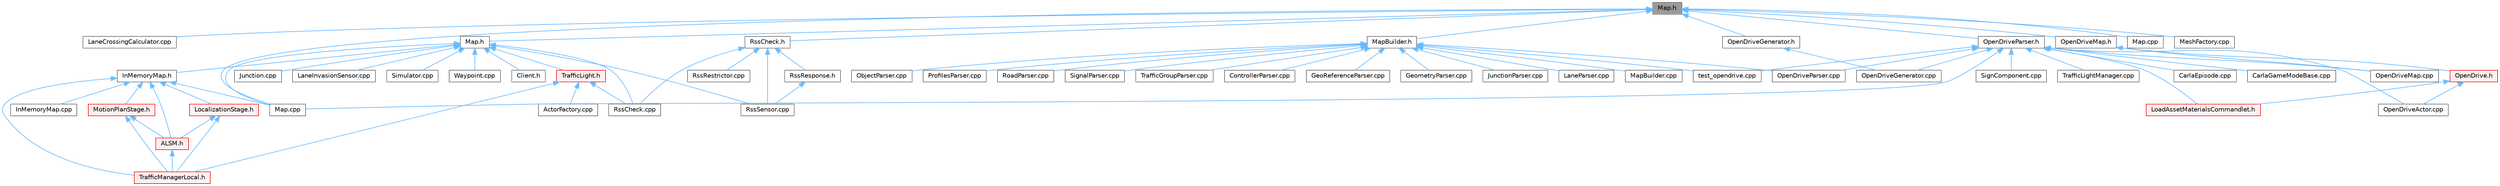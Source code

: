 digraph "Map.h"
{
 // INTERACTIVE_SVG=YES
 // LATEX_PDF_SIZE
  bgcolor="transparent";
  edge [fontname=Helvetica,fontsize=10,labelfontname=Helvetica,labelfontsize=10];
  node [fontname=Helvetica,fontsize=10,shape=box,height=0.2,width=0.4];
  Node1 [id="Node000001",label="Map.h",height=0.2,width=0.4,color="gray40", fillcolor="grey60", style="filled", fontcolor="black",tooltip=" "];
  Node1 -> Node2 [id="edge1_Node000001_Node000002",dir="back",color="steelblue1",style="solid",tooltip=" "];
  Node2 [id="Node000002",label="LaneCrossingCalculator.cpp",height=0.2,width=0.4,color="grey40", fillcolor="white", style="filled",URL="$d5/da4/LaneCrossingCalculator_8cpp.html",tooltip=" "];
  Node1 -> Node3 [id="edge2_Node000001_Node000003",dir="back",color="steelblue1",style="solid",tooltip=" "];
  Node3 [id="Node000003",label="Map.cpp",height=0.2,width=0.4,color="grey40", fillcolor="white", style="filled",URL="$db/da0/client_2Map_8cpp.html",tooltip=" "];
  Node1 -> Node4 [id="edge3_Node000001_Node000004",dir="back",color="steelblue1",style="solid",tooltip=" "];
  Node4 [id="Node000004",label="Map.cpp",height=0.2,width=0.4,color="grey40", fillcolor="white", style="filled",URL="$d9/d5a/road_2Map_8cpp.html",tooltip=" "];
  Node1 -> Node5 [id="edge4_Node000001_Node000005",dir="back",color="steelblue1",style="solid",tooltip=" "];
  Node5 [id="Node000005",label="Map.h",height=0.2,width=0.4,color="grey40", fillcolor="white", style="filled",URL="$d4/d9d/client_2Map_8h.html",tooltip=" "];
  Node5 -> Node6 [id="edge5_Node000005_Node000006",dir="back",color="steelblue1",style="solid",tooltip=" "];
  Node6 [id="Node000006",label="Client.h",height=0.2,width=0.4,color="grey40", fillcolor="white", style="filled",URL="$dd/de3/client_2Client_8h.html",tooltip=" "];
  Node5 -> Node7 [id="edge6_Node000005_Node000007",dir="back",color="steelblue1",style="solid",tooltip=" "];
  Node7 [id="Node000007",label="InMemoryMap.h",height=0.2,width=0.4,color="grey40", fillcolor="white", style="filled",URL="$d3/d89/InMemoryMap_8h.html",tooltip=" "];
  Node7 -> Node8 [id="edge7_Node000007_Node000008",dir="back",color="steelblue1",style="solid",tooltip=" "];
  Node8 [id="Node000008",label="ALSM.h",height=0.2,width=0.4,color="red", fillcolor="#FFF0F0", style="filled",URL="$dc/d2c/ALSM_8h.html",tooltip=" "];
  Node8 -> Node10 [id="edge8_Node000008_Node000010",dir="back",color="steelblue1",style="solid",tooltip=" "];
  Node10 [id="Node000010",label="TrafficManagerLocal.h",height=0.2,width=0.4,color="red", fillcolor="#FFF0F0", style="filled",URL="$db/ddf/TrafficManagerLocal_8h.html",tooltip=" "];
  Node7 -> Node13 [id="edge9_Node000007_Node000013",dir="back",color="steelblue1",style="solid",tooltip=" "];
  Node13 [id="Node000013",label="InMemoryMap.cpp",height=0.2,width=0.4,color="grey40", fillcolor="white", style="filled",URL="$d4/d89/InMemoryMap_8cpp.html",tooltip=" "];
  Node7 -> Node14 [id="edge10_Node000007_Node000014",dir="back",color="steelblue1",style="solid",tooltip=" "];
  Node14 [id="Node000014",label="LocalizationStage.h",height=0.2,width=0.4,color="red", fillcolor="#FFF0F0", style="filled",URL="$d9/df4/LocalizationStage_8h.html",tooltip=" "];
  Node14 -> Node8 [id="edge11_Node000014_Node000008",dir="back",color="steelblue1",style="solid",tooltip=" "];
  Node14 -> Node10 [id="edge12_Node000014_Node000010",dir="back",color="steelblue1",style="solid",tooltip=" "];
  Node7 -> Node3 [id="edge13_Node000007_Node000003",dir="back",color="steelblue1",style="solid",tooltip=" "];
  Node7 -> Node16 [id="edge14_Node000007_Node000016",dir="back",color="steelblue1",style="solid",tooltip=" "];
  Node16 [id="Node000016",label="MotionPlanStage.h",height=0.2,width=0.4,color="red", fillcolor="#FFF0F0", style="filled",URL="$d3/d00/MotionPlanStage_8h.html",tooltip=" "];
  Node16 -> Node8 [id="edge15_Node000016_Node000008",dir="back",color="steelblue1",style="solid",tooltip=" "];
  Node16 -> Node10 [id="edge16_Node000016_Node000010",dir="back",color="steelblue1",style="solid",tooltip=" "];
  Node7 -> Node10 [id="edge17_Node000007_Node000010",dir="back",color="steelblue1",style="solid",tooltip=" "];
  Node5 -> Node18 [id="edge18_Node000005_Node000018",dir="back",color="steelblue1",style="solid",tooltip=" "];
  Node18 [id="Node000018",label="Junction.cpp",height=0.2,width=0.4,color="grey40", fillcolor="white", style="filled",URL="$da/d17/Junction_8cpp.html",tooltip=" "];
  Node5 -> Node19 [id="edge19_Node000005_Node000019",dir="back",color="steelblue1",style="solid",tooltip=" "];
  Node19 [id="Node000019",label="LaneInvasionSensor.cpp",height=0.2,width=0.4,color="grey40", fillcolor="white", style="filled",URL="$dd/dbc/LibCarla_2source_2carla_2client_2LaneInvasionSensor_8cpp.html",tooltip=" "];
  Node5 -> Node3 [id="edge20_Node000005_Node000003",dir="back",color="steelblue1",style="solid",tooltip=" "];
  Node5 -> Node20 [id="edge21_Node000005_Node000020",dir="back",color="steelblue1",style="solid",tooltip=" "];
  Node20 [id="Node000020",label="RssCheck.cpp",height=0.2,width=0.4,color="grey40", fillcolor="white", style="filled",URL="$d0/dce/RssCheck_8cpp.html",tooltip=" "];
  Node5 -> Node21 [id="edge22_Node000005_Node000021",dir="back",color="steelblue1",style="solid",tooltip=" "];
  Node21 [id="Node000021",label="RssSensor.cpp",height=0.2,width=0.4,color="grey40", fillcolor="white", style="filled",URL="$d8/d77/LibCarla_2source_2carla_2rss_2RssSensor_8cpp.html",tooltip=" "];
  Node5 -> Node22 [id="edge23_Node000005_Node000022",dir="back",color="steelblue1",style="solid",tooltip=" "];
  Node22 [id="Node000022",label="Simulator.cpp",height=0.2,width=0.4,color="grey40", fillcolor="white", style="filled",URL="$d2/d0c/Simulator_8cpp.html",tooltip=" "];
  Node5 -> Node23 [id="edge24_Node000005_Node000023",dir="back",color="steelblue1",style="solid",tooltip=" "];
  Node23 [id="Node000023",label="TrafficLight.h",height=0.2,width=0.4,color="red", fillcolor="#FFF0F0", style="filled",URL="$d5/d9e/TrafficLight_8h.html",tooltip=" "];
  Node23 -> Node24 [id="edge25_Node000023_Node000024",dir="back",color="steelblue1",style="solid",tooltip=" "];
  Node24 [id="Node000024",label="ActorFactory.cpp",height=0.2,width=0.4,color="grey40", fillcolor="white", style="filled",URL="$df/dd6/ActorFactory_8cpp.html",tooltip=" "];
  Node23 -> Node20 [id="edge26_Node000023_Node000020",dir="back",color="steelblue1",style="solid",tooltip=" "];
  Node23 -> Node10 [id="edge27_Node000023_Node000010",dir="back",color="steelblue1",style="solid",tooltip=" "];
  Node5 -> Node47 [id="edge28_Node000005_Node000047",dir="back",color="steelblue1",style="solid",tooltip=" "];
  Node47 [id="Node000047",label="Waypoint.cpp",height=0.2,width=0.4,color="grey40", fillcolor="white", style="filled",URL="$d7/def/client_2Waypoint_8cpp.html",tooltip=" "];
  Node1 -> Node48 [id="edge29_Node000001_Node000048",dir="back",color="steelblue1",style="solid",tooltip=" "];
  Node48 [id="Node000048",label="MapBuilder.h",height=0.2,width=0.4,color="grey40", fillcolor="white", style="filled",URL="$de/d3b/MapBuilder_8h.html",tooltip=" "];
  Node48 -> Node49 [id="edge30_Node000048_Node000049",dir="back",color="steelblue1",style="solid",tooltip=" "];
  Node49 [id="Node000049",label="ControllerParser.cpp",height=0.2,width=0.4,color="grey40", fillcolor="white", style="filled",URL="$df/d60/ControllerParser_8cpp.html",tooltip=" "];
  Node48 -> Node50 [id="edge31_Node000048_Node000050",dir="back",color="steelblue1",style="solid",tooltip=" "];
  Node50 [id="Node000050",label="GeoReferenceParser.cpp",height=0.2,width=0.4,color="grey40", fillcolor="white", style="filled",URL="$d9/d3e/GeoReferenceParser_8cpp.html",tooltip=" "];
  Node48 -> Node51 [id="edge32_Node000048_Node000051",dir="back",color="steelblue1",style="solid",tooltip=" "];
  Node51 [id="Node000051",label="GeometryParser.cpp",height=0.2,width=0.4,color="grey40", fillcolor="white", style="filled",URL="$d8/d49/GeometryParser_8cpp.html",tooltip=" "];
  Node48 -> Node52 [id="edge33_Node000048_Node000052",dir="back",color="steelblue1",style="solid",tooltip=" "];
  Node52 [id="Node000052",label="JunctionParser.cpp",height=0.2,width=0.4,color="grey40", fillcolor="white", style="filled",URL="$d6/d98/JunctionParser_8cpp.html",tooltip=" "];
  Node48 -> Node53 [id="edge34_Node000048_Node000053",dir="back",color="steelblue1",style="solid",tooltip=" "];
  Node53 [id="Node000053",label="LaneParser.cpp",height=0.2,width=0.4,color="grey40", fillcolor="white", style="filled",URL="$d0/d2e/LaneParser_8cpp.html",tooltip=" "];
  Node48 -> Node54 [id="edge35_Node000048_Node000054",dir="back",color="steelblue1",style="solid",tooltip=" "];
  Node54 [id="Node000054",label="MapBuilder.cpp",height=0.2,width=0.4,color="grey40", fillcolor="white", style="filled",URL="$df/da9/MapBuilder_8cpp.html",tooltip=" "];
  Node48 -> Node55 [id="edge36_Node000048_Node000055",dir="back",color="steelblue1",style="solid",tooltip=" "];
  Node55 [id="Node000055",label="ObjectParser.cpp",height=0.2,width=0.4,color="grey40", fillcolor="white", style="filled",URL="$d9/df7/ObjectParser_8cpp.html",tooltip=" "];
  Node48 -> Node56 [id="edge37_Node000048_Node000056",dir="back",color="steelblue1",style="solid",tooltip=" "];
  Node56 [id="Node000056",label="OpenDriveParser.cpp",height=0.2,width=0.4,color="grey40", fillcolor="white", style="filled",URL="$da/d5a/OpenDriveParser_8cpp.html",tooltip=" "];
  Node48 -> Node57 [id="edge38_Node000048_Node000057",dir="back",color="steelblue1",style="solid",tooltip=" "];
  Node57 [id="Node000057",label="ProfilesParser.cpp",height=0.2,width=0.4,color="grey40", fillcolor="white", style="filled",URL="$d4/d6a/ProfilesParser_8cpp.html",tooltip=" "];
  Node48 -> Node58 [id="edge39_Node000048_Node000058",dir="back",color="steelblue1",style="solid",tooltip=" "];
  Node58 [id="Node000058",label="RoadParser.cpp",height=0.2,width=0.4,color="grey40", fillcolor="white", style="filled",URL="$d7/d69/RoadParser_8cpp.html",tooltip=" "];
  Node48 -> Node59 [id="edge40_Node000048_Node000059",dir="back",color="steelblue1",style="solid",tooltip=" "];
  Node59 [id="Node000059",label="SignalParser.cpp",height=0.2,width=0.4,color="grey40", fillcolor="white", style="filled",URL="$d1/d01/SignalParser_8cpp.html",tooltip=" "];
  Node48 -> Node60 [id="edge41_Node000048_Node000060",dir="back",color="steelblue1",style="solid",tooltip=" "];
  Node60 [id="Node000060",label="TrafficGroupParser.cpp",height=0.2,width=0.4,color="grey40", fillcolor="white", style="filled",URL="$d3/d28/TrafficGroupParser_8cpp.html",tooltip=" "];
  Node48 -> Node61 [id="edge42_Node000048_Node000061",dir="back",color="steelblue1",style="solid",tooltip=" "];
  Node61 [id="Node000061",label="test_opendrive.cpp",height=0.2,width=0.4,color="grey40", fillcolor="white", style="filled",URL="$d1/dc0/test__opendrive_8cpp.html",tooltip=" "];
  Node1 -> Node62 [id="edge43_Node000001_Node000062",dir="back",color="steelblue1",style="solid",tooltip=" "];
  Node62 [id="Node000062",label="MeshFactory.cpp",height=0.2,width=0.4,color="grey40", fillcolor="white", style="filled",URL="$dd/d9c/MeshFactory_8cpp.html",tooltip=" "];
  Node1 -> Node63 [id="edge44_Node000001_Node000063",dir="back",color="steelblue1",style="solid",tooltip=" "];
  Node63 [id="Node000063",label="OpenDriveGenerator.h",height=0.2,width=0.4,color="grey40", fillcolor="white", style="filled",URL="$d9/df1/OpenDriveGenerator_8h.html",tooltip=" "];
  Node63 -> Node64 [id="edge45_Node000063_Node000064",dir="back",color="steelblue1",style="solid",tooltip=" "];
  Node64 [id="Node000064",label="OpenDriveGenerator.cpp",height=0.2,width=0.4,color="grey40", fillcolor="white", style="filled",URL="$dc/d85/OpenDriveGenerator_8cpp.html",tooltip=" "];
  Node1 -> Node65 [id="edge46_Node000001_Node000065",dir="back",color="steelblue1",style="solid",tooltip=" "];
  Node65 [id="Node000065",label="OpenDriveMap.h",height=0.2,width=0.4,color="grey40", fillcolor="white", style="filled",URL="$d6/d95/OpenDriveMap_8h.html",tooltip=" "];
  Node65 -> Node66 [id="edge47_Node000065_Node000066",dir="back",color="steelblue1",style="solid",tooltip=" "];
  Node66 [id="Node000066",label="OpenDrive.h",height=0.2,width=0.4,color="red", fillcolor="#FFF0F0", style="filled",URL="$d1/d9b/Unreal_2CarlaUE4_2Plugins_2Carla_2Source_2Carla_2OpenDrive_2OpenDrive_8h.html",tooltip=" "];
  Node66 -> Node102 [id="edge48_Node000066_Node000102",dir="back",color="steelblue1",style="solid",tooltip=" "];
  Node102 [id="Node000102",label="LoadAssetMaterialsCommandlet.h",height=0.2,width=0.4,color="red", fillcolor="#FFF0F0", style="filled",URL="$d9/d9c/LoadAssetMaterialsCommandlet_8h.html",tooltip=" "];
  Node66 -> Node103 [id="edge49_Node000066_Node000103",dir="back",color="steelblue1",style="solid",tooltip=" "];
  Node103 [id="Node000103",label="OpenDriveActor.cpp",height=0.2,width=0.4,color="grey40", fillcolor="white", style="filled",URL="$d4/de0/OpenDriveActor_8cpp.html",tooltip=" "];
  Node65 -> Node186 [id="edge50_Node000065_Node000186",dir="back",color="steelblue1",style="solid",tooltip=" "];
  Node186 [id="Node000186",label="OpenDriveMap.cpp",height=0.2,width=0.4,color="grey40", fillcolor="white", style="filled",URL="$d6/de7/OpenDriveMap_8cpp.html",tooltip=" "];
  Node1 -> Node187 [id="edge51_Node000001_Node000187",dir="back",color="steelblue1",style="solid",tooltip=" "];
  Node187 [id="Node000187",label="OpenDriveParser.h",height=0.2,width=0.4,color="grey40", fillcolor="white", style="filled",URL="$d1/dd9/OpenDriveParser_8h.html",tooltip=" "];
  Node187 -> Node74 [id="edge52_Node000187_Node000074",dir="back",color="steelblue1",style="solid",tooltip=" "];
  Node74 [id="Node000074",label="CarlaEpisode.cpp",height=0.2,width=0.4,color="grey40", fillcolor="white", style="filled",URL="$d6/dd9/CarlaEpisode_8cpp.html",tooltip=" "];
  Node187 -> Node70 [id="edge53_Node000187_Node000070",dir="back",color="steelblue1",style="solid",tooltip=" "];
  Node70 [id="Node000070",label="CarlaGameModeBase.cpp",height=0.2,width=0.4,color="grey40", fillcolor="white", style="filled",URL="$d0/d2e/CarlaGameModeBase_8cpp.html",tooltip=" "];
  Node187 -> Node102 [id="edge54_Node000187_Node000102",dir="back",color="steelblue1",style="solid",tooltip=" "];
  Node187 -> Node3 [id="edge55_Node000187_Node000003",dir="back",color="steelblue1",style="solid",tooltip=" "];
  Node187 -> Node103 [id="edge56_Node000187_Node000103",dir="back",color="steelblue1",style="solid",tooltip=" "];
  Node187 -> Node64 [id="edge57_Node000187_Node000064",dir="back",color="steelblue1",style="solid",tooltip=" "];
  Node187 -> Node186 [id="edge58_Node000187_Node000186",dir="back",color="steelblue1",style="solid",tooltip=" "];
  Node187 -> Node56 [id="edge59_Node000187_Node000056",dir="back",color="steelblue1",style="solid",tooltip=" "];
  Node187 -> Node105 [id="edge60_Node000187_Node000105",dir="back",color="steelblue1",style="solid",tooltip=" "];
  Node105 [id="Node000105",label="SignComponent.cpp",height=0.2,width=0.4,color="grey40", fillcolor="white", style="filled",URL="$d9/dbd/SignComponent_8cpp.html",tooltip=" "];
  Node187 -> Node95 [id="edge61_Node000187_Node000095",dir="back",color="steelblue1",style="solid",tooltip=" "];
  Node95 [id="Node000095",label="TrafficLightManager.cpp",height=0.2,width=0.4,color="grey40", fillcolor="white", style="filled",URL="$d6/d3f/TrafficLightManager_8cpp.html",tooltip=" "];
  Node187 -> Node61 [id="edge62_Node000187_Node000061",dir="back",color="steelblue1",style="solid",tooltip=" "];
  Node1 -> Node188 [id="edge63_Node000001_Node000188",dir="back",color="steelblue1",style="solid",tooltip=" "];
  Node188 [id="Node000188",label="RssCheck.h",height=0.2,width=0.4,color="grey40", fillcolor="white", style="filled",URL="$d8/dab/RssCheck_8h.html",tooltip=" "];
  Node188 -> Node20 [id="edge64_Node000188_Node000020",dir="back",color="steelblue1",style="solid",tooltip=" "];
  Node188 -> Node189 [id="edge65_Node000188_Node000189",dir="back",color="steelblue1",style="solid",tooltip=" "];
  Node189 [id="Node000189",label="RssResponse.h",height=0.2,width=0.4,color="grey40", fillcolor="white", style="filled",URL="$d1/dfa/RssResponse_8h.html",tooltip=" "];
  Node189 -> Node21 [id="edge66_Node000189_Node000021",dir="back",color="steelblue1",style="solid",tooltip=" "];
  Node188 -> Node190 [id="edge67_Node000188_Node000190",dir="back",color="steelblue1",style="solid",tooltip=" "];
  Node190 [id="Node000190",label="RssRestrictor.cpp",height=0.2,width=0.4,color="grey40", fillcolor="white", style="filled",URL="$de/dfe/RssRestrictor_8cpp.html",tooltip=" "];
  Node188 -> Node21 [id="edge68_Node000188_Node000021",dir="back",color="steelblue1",style="solid",tooltip=" "];
}
